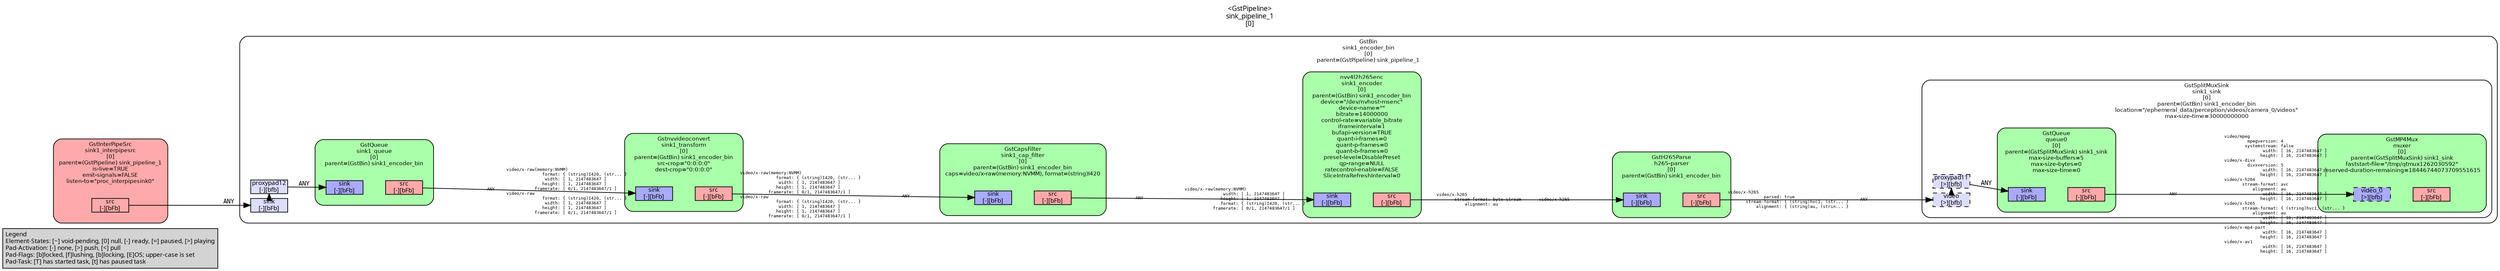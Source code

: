 digraph pipeline {
  rankdir=LR;
  fontname="sans";
  fontsize="10";
  labelloc=t;
  nodesep=.1;
  ranksep=.2;
  label="<GstPipeline>\nsink_pipeline_1\n[0]";
  node [style="filled,rounded", shape=box, fontsize="9", fontname="sans", margin="0.0,0.0"];
  edge [labelfontsize="6", fontsize="9", fontname="monospace"];
  
  legend [
    pos="0,0!",
    margin="0.05,0.05",
    style="filled",
    label="Legend\lElement-States: [~] void-pending, [0] null, [-] ready, [=] paused, [>] playing\lPad-Activation: [-] none, [>] push, [<] pull\lPad-Flags: [b]locked, [f]lushing, [b]locking, [E]OS; upper-case is set\lPad-Task: [T] has started task, [t] has paused task\l",
  ];
  subgraph cluster_sink1_interpipesrc_0x55b8104890 {
    fontname="Bitstream Vera Sans";
    fontsize="8";
    style="filled,rounded";
    color=black;
    label="GstInterPipeSrc\nsink1_interpipesrc\n[0]\nparent=(GstPipeline) sink_pipeline_1\nis-live=TRUE\nemit-signals=FALSE\nlisten-to=\"proc_interpipesink0\"";
    subgraph cluster_sink1_interpipesrc_0x55b8104890_src {
      label="";
      style="invis";
      sink1_interpipesrc_0x55b8104890_src_0x55b80ed580 [color=black, fillcolor="#ffaaaa", label="src\n[-][bFb]", height="0.2", style="filled,solid"];
    }

    fillcolor="#ffaaaa";
  }

  sink1_interpipesrc_0x55b8104890_src_0x55b80ed580 -> sink1_encoder_bin_0x55b7da0dc0_sink_0x55b8106410 [label="ANY"]
  subgraph cluster_sink1_encoder_bin_0x55b7da0dc0 {
    fontname="Bitstream Vera Sans";
    fontsize="8";
    style="filled,rounded";
    color=black;
    label="GstBin\nsink1_encoder_bin\n[0]\nparent=(GstPipeline) sink_pipeline_1";
    subgraph cluster_sink1_encoder_bin_0x55b7da0dc0_sink {
      label="";
      style="invis";
      _proxypad12_0x55b8108080 [color=black, fillcolor="#ddddff", label="proxypad12\n[-][bfb]", height="0.2", style="filled,solid"];
    sink1_encoder_bin_0x55b7da0dc0_sink_0x55b8106410 -> _proxypad12_0x55b8108080 [style=dashed, minlen=0]
      sink1_encoder_bin_0x55b7da0dc0_sink_0x55b8106410 [color=black, fillcolor="#ddddff", label="sink\n[-][bFb]", height="0.2", style="filled,solid"];
    }

    fillcolor="#ffffff";
    subgraph cluster_sink1_sink_0x55b7e243e0 {
      fontname="Bitstream Vera Sans";
      fontsize="8";
      style="filled,rounded";
      color=black;
      label="GstSplitMuxSink\nsink1_sink\n[0]\nparent=(GstBin) sink1_encoder_bin\nlocation=\"/ephemeral_data/perception/videos/camera_0/videos\"\nmax-size-time=30000000000";
      subgraph cluster_sink1_sink_0x55b7e243e0_sink {
        label="";
        style="invis";
        _proxypad11_0x55b7debd70 [color=black, fillcolor="#ddddff", label="proxypad11\n[>][bfb]", height="0.2", style="filled,dashed"];
      sink1_sink_0x55b7e243e0_video_0x55b8106190 -> _proxypad11_0x55b7debd70 [style=dashed, minlen=0]
        sink1_sink_0x55b7e243e0_video_0x55b8106190 [color=black, fillcolor="#ddddff", label="video\n[>][bfb]", height="0.2", style="filled,dashed"];
      }

      fillcolor="#ffffff";
      subgraph cluster_queue0_0x55b7e2f3c0 {
        fontname="Bitstream Vera Sans";
        fontsize="8";
        style="filled,rounded";
        color=black;
        label="GstQueue\nqueue0\n[0]\nparent=(GstSplitMuxSink) sink1_sink\nmax-size-buffers=5\nmax-size-bytes=0\nmax-size-time=0";
        subgraph cluster_queue0_0x55b7e2f3c0_sink {
          label="";
          style="invis";
          queue0_0x55b7e2f3c0_sink_0x55b80ed0e0 [color=black, fillcolor="#aaaaff", label="sink\n[-][bFb]", height="0.2", style="filled,solid"];
        }

        subgraph cluster_queue0_0x55b7e2f3c0_src {
          label="";
          style="invis";
          queue0_0x55b7e2f3c0_src_0x55b80ed330 [color=black, fillcolor="#ffaaaa", label="src\n[-][bFb]", height="0.2", style="filled,solid"];
        }

        queue0_0x55b7e2f3c0_sink_0x55b80ed0e0 -> queue0_0x55b7e2f3c0_src_0x55b80ed330 [style="invis"];
        fillcolor="#aaffaa";
      }

      _proxypad11_0x55b7debd70 -> queue0_0x55b7e2f3c0_sink_0x55b80ed0e0 [label="ANY"]
      queue0_0x55b7e2f3c0_src_0x55b80ed330 -> muxer_0x55b7de9c00_video_0_0x55b80ece90 [labeldistance="10", labelangle="0", label="                                                  ", taillabel="ANY", headlabel="video/mpeg\l         mpegversion: 4\l        systemstream: false\l               width: [ 16, 2147483647 ]\l              height: [ 16, 2147483647 ]\lvideo/x-divx\l         divxversion: 5\l               width: [ 16, 2147483647 ]\l              height: [ 16, 2147483647 ]\lvideo/x-h264\l       stream-format: avc\l           alignment: au\l               width: [ 16, 2147483647 ]\l              height: [ 16, 2147483647 ]\lvideo/x-h265\l       stream-format: { (string)hvc1, (str... }\l           alignment: au\l               width: [ 16, 2147483647 ]\l              height: [ 16, 2147483647 ]\lvideo/x-mp4-part\l               width: [ 16, 2147483647 ]\l              height: [ 16, 2147483647 ]\lvideo/x-av1\l               width: [ 16, 2147483647 ]\l              height: [ 16, 2147483647 ]\l"]
      subgraph cluster_muxer_0x55b7de9c00 {
        fontname="Bitstream Vera Sans";
        fontsize="8";
        style="filled,rounded";
        color=black;
        label="GstMP4Mux\nmuxer\n[0]\nparent=(GstSplitMuxSink) sink1_sink\nfaststart-file=\"/tmp/qtmux1262030592\"\nreserved-duration-remaining=18446744073709551615";
        subgraph cluster_muxer_0x55b7de9c00_sink {
          label="";
          style="invis";
          muxer_0x55b7de9c00_video_0_0x55b80ece90 [color=black, fillcolor="#aaaaff", label="video_0\n[>][bfb]", height="0.2", style="filled,dashed"];
        }

        subgraph cluster_muxer_0x55b7de9c00_src {
          label="";
          style="invis";
          muxer_0x55b7de9c00_src_0x55b80ecc40 [color=black, fillcolor="#ffaaaa", label="src\n[-][bFb]", height="0.2", style="filled,solid"];
        }

        muxer_0x55b7de9c00_video_0_0x55b80ece90 -> muxer_0x55b7de9c00_src_0x55b80ecc40 [style="invis"];
        fillcolor="#aaffaa";
      }

    }

    subgraph cluster_sink1_encoder_0x55b80ead40 {
      fontname="Bitstream Vera Sans";
      fontsize="8";
      style="filled,rounded";
      color=black;
      label="nvv4l2h265enc\nsink1_encoder\n[0]\nparent=(GstBin) sink1_encoder_bin\ndevice=\"/dev/nvhost-msenc\"\ndevice-name=\"\"\nbitrate=14000000\ncontrol-rate=variable_bitrate\niframeinterval=1\nbufapi-version=TRUE\nquant-i-frames=0\nquant-p-frames=0\nquant-b-frames=0\npreset-level=DisablePreset\nqp-range=NULL\nratecontrol-enable=FALSE\nSliceIntraRefreshInterval=0";
      subgraph cluster_sink1_encoder_0x55b80ead40_sink {
        label="";
        style="invis";
        sink1_encoder_0x55b80ead40_sink_0x55b80ec300 [color=black, fillcolor="#aaaaff", label="sink\n[-][bFb]", height="0.2", style="filled,solid"];
      }

      subgraph cluster_sink1_encoder_0x55b80ead40_src {
        label="";
        style="invis";
        sink1_encoder_0x55b80ead40_src_0x55b80ec550 [color=black, fillcolor="#ffaaaa", label="src\n[-][bFb]", height="0.2", style="filled,solid"];
      }

      sink1_encoder_0x55b80ead40_sink_0x55b80ec300 -> sink1_encoder_0x55b80ead40_src_0x55b80ec550 [style="invis"];
      fillcolor="#aaffaa";
    }

    sink1_encoder_0x55b80ead40_src_0x55b80ec550 -> h265_parser_0x55b80ee260_sink_0x55b80ec7a0 [labeldistance="10", labelangle="0", label="                                                  ", taillabel="video/x-h265\l       stream-format: byte-stream\l           alignment: au\l", headlabel="video/x-h265\l"]
    subgraph cluster_sink1_cap_filter_0x55b7de4b60 {
      fontname="Bitstream Vera Sans";
      fontsize="8";
      style="filled,rounded";
      color=black;
      label="GstCapsFilter\nsink1_cap_filter\n[0]\nparent=(GstBin) sink1_encoder_bin\ncaps=video/x-raw(memory:NVMM), format=(string)I420";
      subgraph cluster_sink1_cap_filter_0x55b7de4b60_sink {
        label="";
        style="invis";
        sink1_cap_filter_0x55b7de4b60_sink_0x55b80b9ca0 [color=black, fillcolor="#aaaaff", label="sink\n[-][bFb]", height="0.2", style="filled,solid"];
      }

      subgraph cluster_sink1_cap_filter_0x55b7de4b60_src {
        label="";
        style="invis";
        sink1_cap_filter_0x55b7de4b60_src_0x55b80ec0b0 [color=black, fillcolor="#ffaaaa", label="src\n[-][bFb]", height="0.2", style="filled,solid"];
      }

      sink1_cap_filter_0x55b7de4b60_sink_0x55b80b9ca0 -> sink1_cap_filter_0x55b7de4b60_src_0x55b80ec0b0 [style="invis"];
      fillcolor="#aaffaa";
    }

    sink1_cap_filter_0x55b7de4b60_src_0x55b80ec0b0 -> sink1_encoder_0x55b80ead40_sink_0x55b80ec300 [labeldistance="10", labelangle="0", label="                                                  ", taillabel="ANY", headlabel="video/x-raw(memory:NVMM)\l               width: [ 1, 2147483647 ]\l              height: [ 1, 2147483647 ]\l              format: { (string)I420, (str... }\l           framerate: [ 0/1, 2147483647/1 ]\l"]
    subgraph cluster_h265_parser_0x55b80ee260 {
      fontname="Bitstream Vera Sans";
      fontsize="8";
      style="filled,rounded";
      color=black;
      label="GstH265Parse\nh265-parser\n[0]\nparent=(GstBin) sink1_encoder_bin";
      subgraph cluster_h265_parser_0x55b80ee260_sink {
        label="";
        style="invis";
        h265_parser_0x55b80ee260_sink_0x55b80ec7a0 [color=black, fillcolor="#aaaaff", label="sink\n[-][bFb]", height="0.2", style="filled,solid"];
      }

      subgraph cluster_h265_parser_0x55b80ee260_src {
        label="";
        style="invis";
        h265_parser_0x55b80ee260_src_0x55b80ec9f0 [color=black, fillcolor="#ffaaaa", label="src\n[-][bFb]", height="0.2", style="filled,solid"];
      }

      h265_parser_0x55b80ee260_sink_0x55b80ec7a0 -> h265_parser_0x55b80ee260_src_0x55b80ec9f0 [style="invis"];
      fillcolor="#aaffaa";
    }

    h265_parser_0x55b80ee260_src_0x55b80ec9f0 -> sink1_sink_0x55b7e243e0_video_0x55b8106190 [labeldistance="10", labelangle="0", label="                                                  ", taillabel="video/x-h265\l              parsed: true\l       stream-format: { (string)hvc1, (str... }\l           alignment: { (string)au, (strin... }\l", headlabel="ANY"]
    subgraph cluster_sink1_transform_0x55b80e78d0 {
      fontname="Bitstream Vera Sans";
      fontsize="8";
      style="filled,rounded";
      color=black;
      label="Gstnvvideoconvert\nsink1_transform\n[0]\nparent=(GstBin) sink1_encoder_bin\nsrc-crop=\"0:0:0:0\"\ndest-crop=\"0:0:0:0\"";
      subgraph cluster_sink1_transform_0x55b80e78d0_sink {
        label="";
        style="invis";
        sink1_transform_0x55b80e78d0_sink_0x55b80b9800 [color=black, fillcolor="#aaaaff", label="sink\n[-][bFb]", height="0.2", style="filled,solid"];
      }

      subgraph cluster_sink1_transform_0x55b80e78d0_src {
        label="";
        style="invis";
        sink1_transform_0x55b80e78d0_src_0x55b80b9a50 [color=black, fillcolor="#ffaaaa", label="src\n[-][bFb]", height="0.2", style="filled,solid"];
      }

      sink1_transform_0x55b80e78d0_sink_0x55b80b9800 -> sink1_transform_0x55b80e78d0_src_0x55b80b9a50 [style="invis"];
      fillcolor="#aaffaa";
    }

    sink1_transform_0x55b80e78d0_src_0x55b80b9a50 -> sink1_cap_filter_0x55b7de4b60_sink_0x55b80b9ca0 [labeldistance="10", labelangle="0", label="                                                  ", taillabel="video/x-raw(memory:NVMM)\l              format: { (string)I420, (str... }\l               width: [ 1, 2147483647 ]\l              height: [ 1, 2147483647 ]\l           framerate: [ 0/1, 2147483647/1 ]\lvideo/x-raw\l              format: { (string)I420, (str... }\l               width: [ 1, 2147483647 ]\l              height: [ 1, 2147483647 ]\l           framerate: [ 0/1, 2147483647/1 ]\l", headlabel="ANY"]
    subgraph cluster_sink1_queue_0x55b7e2f0c0 {
      fontname="Bitstream Vera Sans";
      fontsize="8";
      style="filled,rounded";
      color=black;
      label="GstQueue\nsink1_queue\n[0]\nparent=(GstBin) sink1_encoder_bin";
      subgraph cluster_sink1_queue_0x55b7e2f0c0_sink {
        label="";
        style="invis";
        sink1_queue_0x55b7e2f0c0_sink_0x55b80b9360 [color=black, fillcolor="#aaaaff", label="sink\n[-][bFb]", height="0.2", style="filled,solid"];
      }

      subgraph cluster_sink1_queue_0x55b7e2f0c0_src {
        label="";
        style="invis";
        sink1_queue_0x55b7e2f0c0_src_0x55b80b95b0 [color=black, fillcolor="#ffaaaa", label="src\n[-][bFb]", height="0.2", style="filled,solid"];
      }

      sink1_queue_0x55b7e2f0c0_sink_0x55b80b9360 -> sink1_queue_0x55b7e2f0c0_src_0x55b80b95b0 [style="invis"];
      fillcolor="#aaffaa";
    }

    _proxypad12_0x55b8108080 -> sink1_queue_0x55b7e2f0c0_sink_0x55b80b9360 [label="ANY"]
    sink1_queue_0x55b7e2f0c0_src_0x55b80b95b0 -> sink1_transform_0x55b80e78d0_sink_0x55b80b9800 [labeldistance="10", labelangle="0", label="                                                  ", taillabel="ANY", headlabel="video/x-raw(memory:NVMM)\l              format: { (string)I420, (str... }\l               width: [ 1, 2147483647 ]\l              height: [ 1, 2147483647 ]\l           framerate: [ 0/1, 2147483647/1 ]\lvideo/x-raw\l              format: { (string)I420, (str... }\l               width: [ 1, 2147483647 ]\l              height: [ 1, 2147483647 ]\l           framerate: [ 0/1, 2147483647/1 ]\l"]
  }

}
